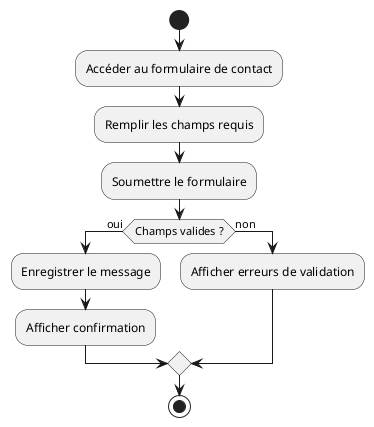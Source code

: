 @startuml
start
:Accéder au formulaire de contact;
:Remplir les champs requis;
:Soumettre le formulaire;
if (Champs valides ?) then (oui)
  :Enregistrer le message;
  :Afficher confirmation;
else (non)
  :Afficher erreurs de validation;
endif
stop
@enduml
